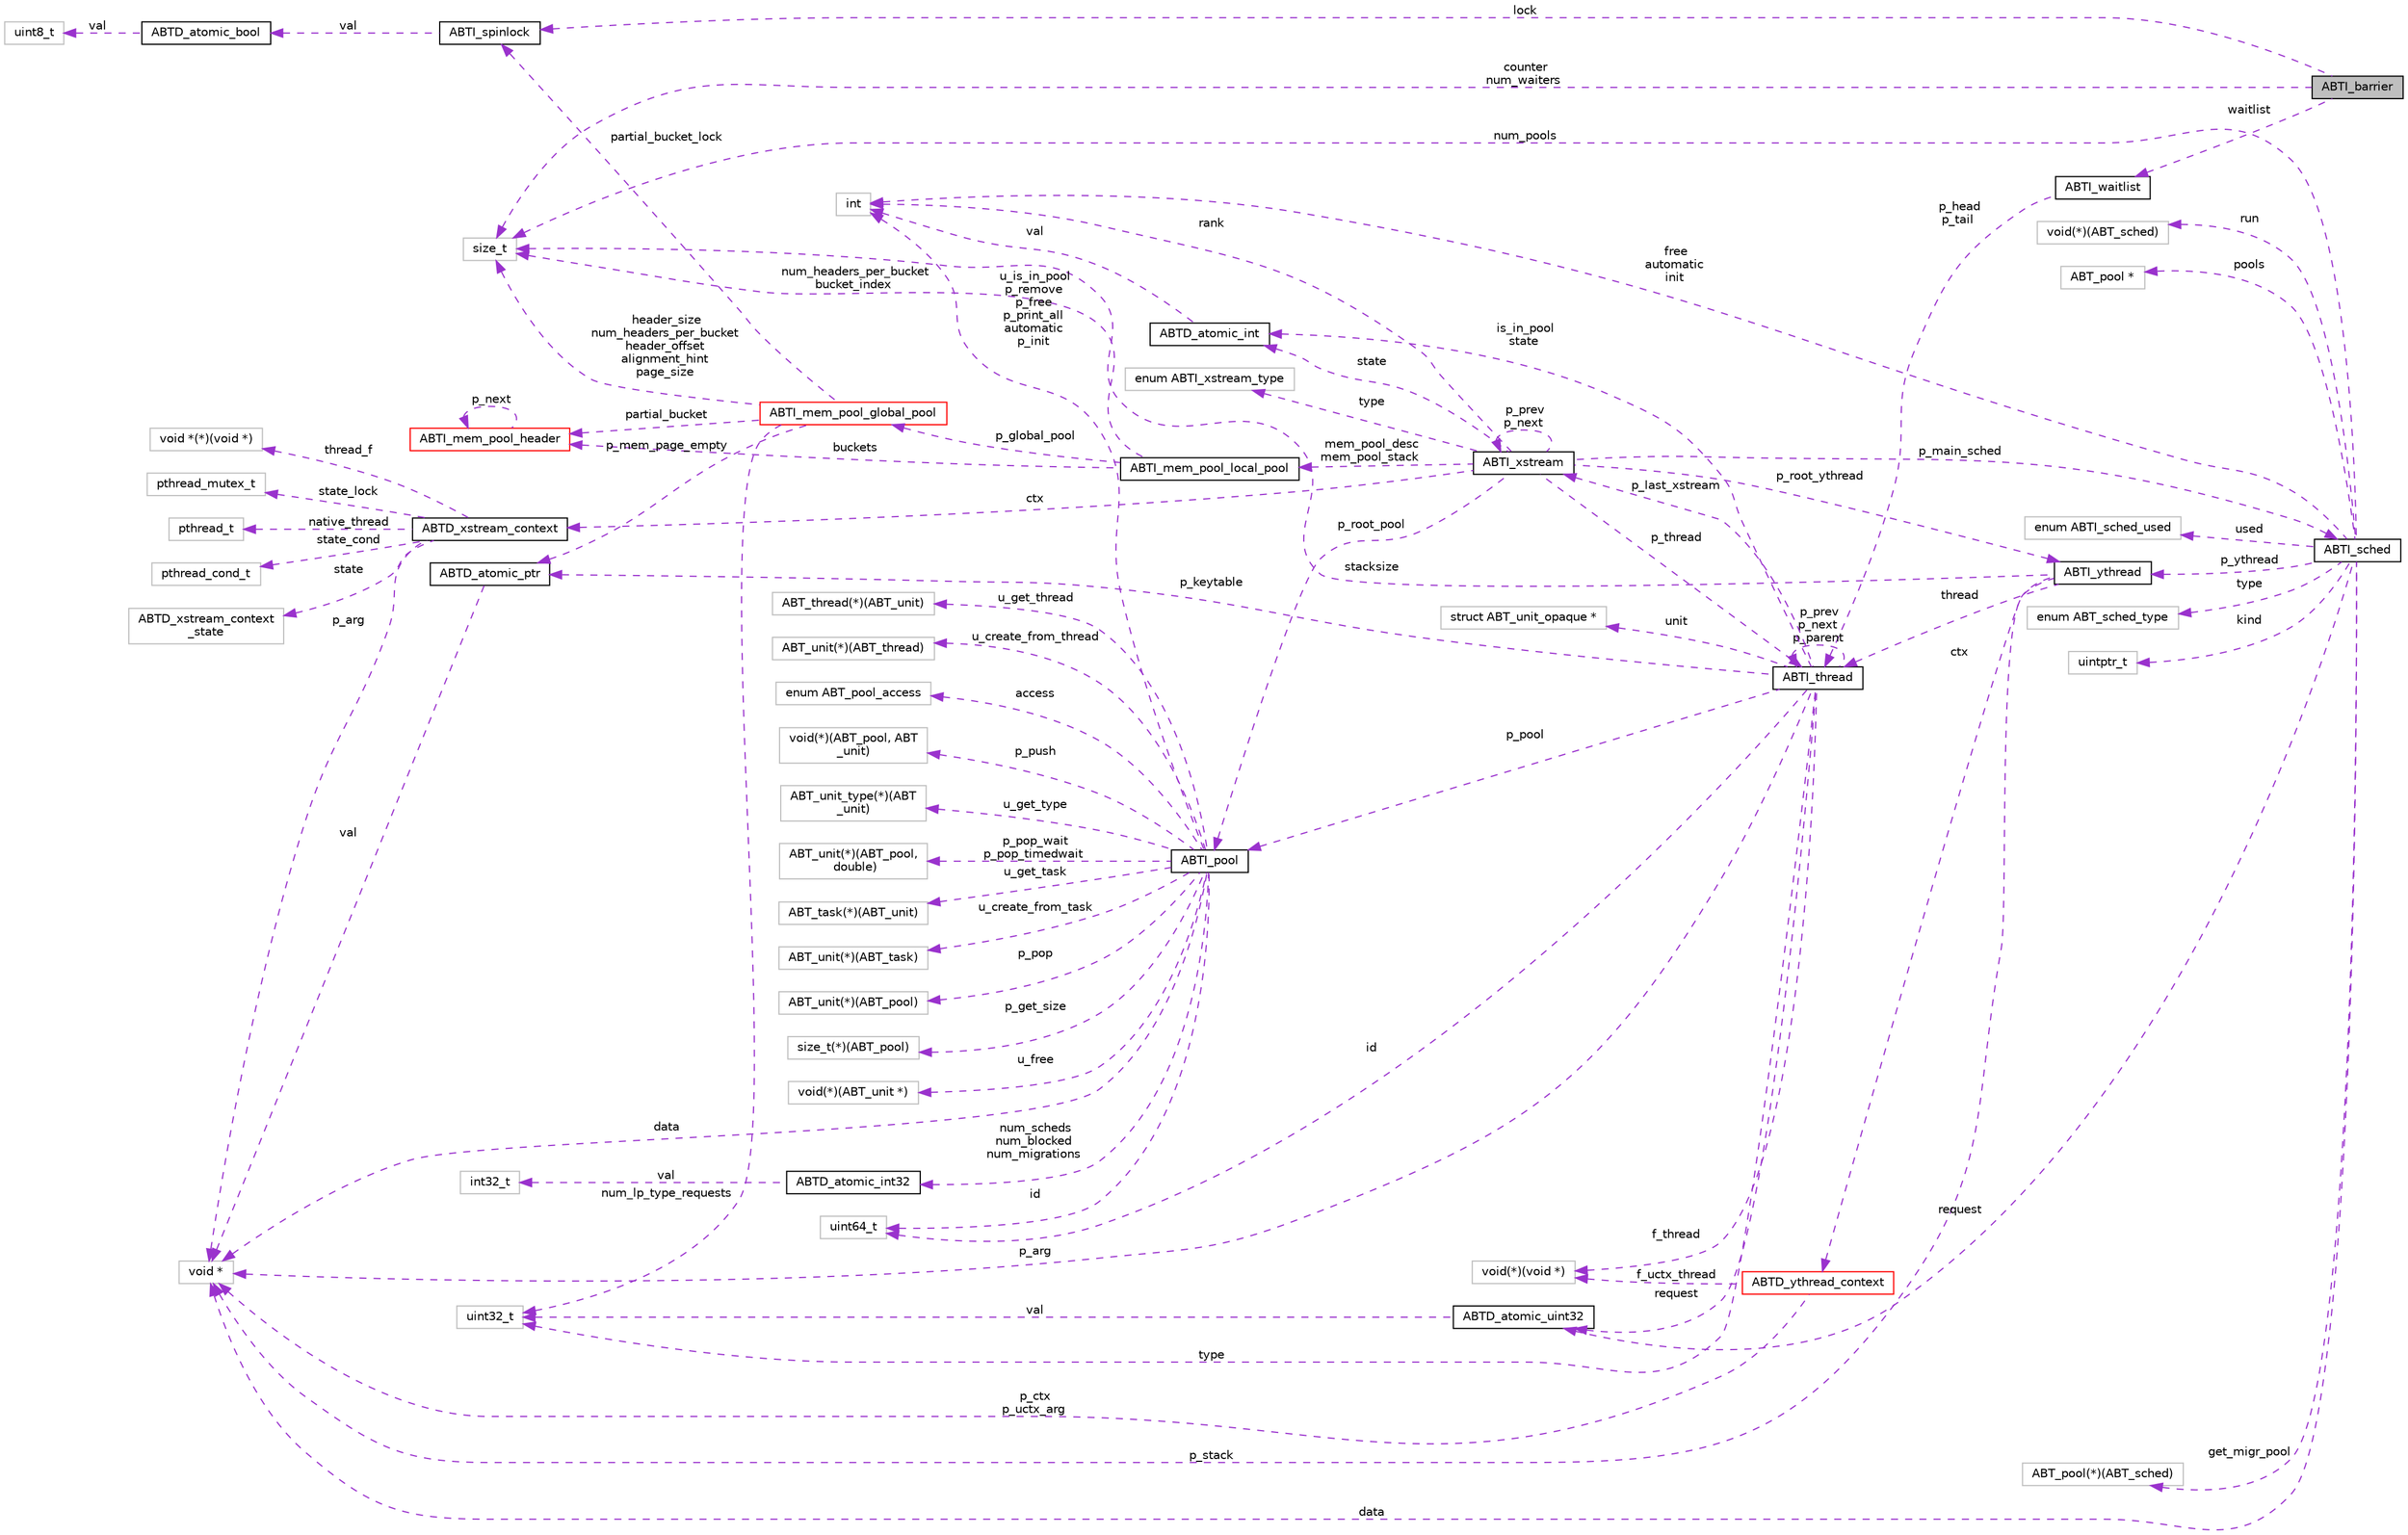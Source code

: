 digraph "ABTI_barrier"
{
  edge [fontname="Helvetica",fontsize="10",labelfontname="Helvetica",labelfontsize="10"];
  node [fontname="Helvetica",fontsize="10",shape=record];
  rankdir="LR";
  Node1 [label="ABTI_barrier",height=0.2,width=0.4,color="black", fillcolor="grey75", style="filled" fontcolor="black"];
  Node2 -> Node1 [dir="back",color="darkorchid3",fontsize="10",style="dashed",label=" lock" ,fontname="Helvetica"];
  Node2 [label="ABTI_spinlock",height=0.2,width=0.4,color="black", fillcolor="white", style="filled",URL="$dc/d81/structABTI__spinlock.html"];
  Node3 -> Node2 [dir="back",color="darkorchid3",fontsize="10",style="dashed",label=" val" ,fontname="Helvetica"];
  Node3 [label="ABTD_atomic_bool",height=0.2,width=0.4,color="black", fillcolor="white", style="filled",URL="$df/d2c/structABTD__atomic__bool.html"];
  Node4 -> Node3 [dir="back",color="darkorchid3",fontsize="10",style="dashed",label=" val" ,fontname="Helvetica"];
  Node4 [label="uint8_t",height=0.2,width=0.4,color="grey75", fillcolor="white", style="filled"];
  Node5 -> Node1 [dir="back",color="darkorchid3",fontsize="10",style="dashed",label=" counter\nnum_waiters" ,fontname="Helvetica"];
  Node5 [label="size_t",height=0.2,width=0.4,color="grey75", fillcolor="white", style="filled"];
  Node6 -> Node1 [dir="back",color="darkorchid3",fontsize="10",style="dashed",label=" waitlist" ,fontname="Helvetica"];
  Node6 [label="ABTI_waitlist",height=0.2,width=0.4,color="black", fillcolor="white", style="filled",URL="$dd/d00/structABTI__waitlist.html"];
  Node7 -> Node6 [dir="back",color="darkorchid3",fontsize="10",style="dashed",label=" p_head\np_tail" ,fontname="Helvetica"];
  Node7 [label="ABTI_thread",height=0.2,width=0.4,color="black", fillcolor="white", style="filled",URL="$d3/d55/structABTI__thread.html"];
  Node8 -> Node7 [dir="back",color="darkorchid3",fontsize="10",style="dashed",label=" f_thread" ,fontname="Helvetica"];
  Node8 [label="void(*)(void *)",height=0.2,width=0.4,color="grey75", fillcolor="white", style="filled"];
  Node9 -> Node7 [dir="back",color="darkorchid3",fontsize="10",style="dashed",label=" id" ,fontname="Helvetica"];
  Node9 [label="uint64_t",height=0.2,width=0.4,color="grey75", fillcolor="white", style="filled"];
  Node7 -> Node7 [dir="back",color="darkorchid3",fontsize="10",style="dashed",label=" p_prev\np_next\np_parent" ,fontname="Helvetica"];
  Node10 -> Node7 [dir="back",color="darkorchid3",fontsize="10",style="dashed",label=" p_pool" ,fontname="Helvetica"];
  Node10 [label="ABTI_pool",height=0.2,width=0.4,color="black", fillcolor="white", style="filled",URL="$df/d65/structABTI__pool.html"];
  Node11 -> Node10 [dir="back",color="darkorchid3",fontsize="10",style="dashed",label=" p_get_size" ,fontname="Helvetica"];
  Node11 [label="size_t(*)(ABT_pool)",height=0.2,width=0.4,color="grey75", fillcolor="white", style="filled"];
  Node12 -> Node10 [dir="back",color="darkorchid3",fontsize="10",style="dashed",label=" u_free" ,fontname="Helvetica"];
  Node12 [label="void(*)(ABT_unit *)",height=0.2,width=0.4,color="grey75", fillcolor="white", style="filled"];
  Node13 -> Node10 [dir="back",color="darkorchid3",fontsize="10",style="dashed",label=" u_get_thread" ,fontname="Helvetica"];
  Node13 [label="ABT_thread(*)(ABT_unit)",height=0.2,width=0.4,color="grey75", fillcolor="white", style="filled"];
  Node14 -> Node10 [dir="back",color="darkorchid3",fontsize="10",style="dashed",label=" u_create_from_thread" ,fontname="Helvetica"];
  Node14 [label="ABT_unit(*)(ABT_thread)",height=0.2,width=0.4,color="grey75", fillcolor="white", style="filled"];
  Node9 -> Node10 [dir="back",color="darkorchid3",fontsize="10",style="dashed",label=" id" ,fontname="Helvetica"];
  Node15 -> Node10 [dir="back",color="darkorchid3",fontsize="10",style="dashed",label=" access" ,fontname="Helvetica"];
  Node15 [label="enum ABT_pool_access",height=0.2,width=0.4,color="grey75", fillcolor="white", style="filled"];
  Node16 -> Node10 [dir="back",color="darkorchid3",fontsize="10",style="dashed",label=" p_push" ,fontname="Helvetica"];
  Node16 [label="void(*)(ABT_pool, ABT\l_unit)",height=0.2,width=0.4,color="grey75", fillcolor="white", style="filled"];
  Node17 -> Node10 [dir="back",color="darkorchid3",fontsize="10",style="dashed",label=" u_get_type" ,fontname="Helvetica"];
  Node17 [label="ABT_unit_type(*)(ABT\l_unit)",height=0.2,width=0.4,color="grey75", fillcolor="white", style="filled"];
  Node18 -> Node10 [dir="back",color="darkorchid3",fontsize="10",style="dashed",label=" p_pop_wait\np_pop_timedwait" ,fontname="Helvetica"];
  Node18 [label="ABT_unit(*)(ABT_pool,\l double)",height=0.2,width=0.4,color="grey75", fillcolor="white", style="filled"];
  Node19 -> Node10 [dir="back",color="darkorchid3",fontsize="10",style="dashed",label=" u_is_in_pool\np_remove\np_free\np_print_all\nautomatic\np_init" ,fontname="Helvetica"];
  Node19 [label="int",height=0.2,width=0.4,color="grey75", fillcolor="white", style="filled"];
  Node20 -> Node10 [dir="back",color="darkorchid3",fontsize="10",style="dashed",label=" num_scheds\nnum_blocked\nnum_migrations" ,fontname="Helvetica"];
  Node20 [label="ABTD_atomic_int32",height=0.2,width=0.4,color="black", fillcolor="white", style="filled",URL="$db/d9a/structABTD__atomic__int32.html"];
  Node21 -> Node20 [dir="back",color="darkorchid3",fontsize="10",style="dashed",label=" val" ,fontname="Helvetica"];
  Node21 [label="int32_t",height=0.2,width=0.4,color="grey75", fillcolor="white", style="filled"];
  Node22 -> Node10 [dir="back",color="darkorchid3",fontsize="10",style="dashed",label=" u_get_task" ,fontname="Helvetica"];
  Node22 [label="ABT_task(*)(ABT_unit)",height=0.2,width=0.4,color="grey75", fillcolor="white", style="filled"];
  Node23 -> Node10 [dir="back",color="darkorchid3",fontsize="10",style="dashed",label=" u_create_from_task" ,fontname="Helvetica"];
  Node23 [label="ABT_unit(*)(ABT_task)",height=0.2,width=0.4,color="grey75", fillcolor="white", style="filled"];
  Node24 -> Node10 [dir="back",color="darkorchid3",fontsize="10",style="dashed",label=" p_pop" ,fontname="Helvetica"];
  Node24 [label="ABT_unit(*)(ABT_pool)",height=0.2,width=0.4,color="grey75", fillcolor="white", style="filled"];
  Node25 -> Node10 [dir="back",color="darkorchid3",fontsize="10",style="dashed",label=" data" ,fontname="Helvetica"];
  Node25 [label="void *",height=0.2,width=0.4,color="grey75", fillcolor="white", style="filled"];
  Node26 -> Node7 [dir="back",color="darkorchid3",fontsize="10",style="dashed",label=" p_last_xstream" ,fontname="Helvetica"];
  Node26 [label="ABTI_xstream",height=0.2,width=0.4,color="black", fillcolor="white", style="filled",URL="$dc/d3f/structABTI__xstream.html"];
  Node27 -> Node26 [dir="back",color="darkorchid3",fontsize="10",style="dashed",label=" ctx" ,fontname="Helvetica"];
  Node27 [label="ABTD_xstream_context",height=0.2,width=0.4,color="black", fillcolor="white", style="filled",URL="$df/dec/structABTD__xstream__context.html"];
  Node28 -> Node27 [dir="back",color="darkorchid3",fontsize="10",style="dashed",label=" state" ,fontname="Helvetica"];
  Node28 [label="ABTD_xstream_context\l_state",height=0.2,width=0.4,color="grey75", fillcolor="white", style="filled"];
  Node29 -> Node27 [dir="back",color="darkorchid3",fontsize="10",style="dashed",label=" thread_f" ,fontname="Helvetica"];
  Node29 [label="void *(*)(void *)",height=0.2,width=0.4,color="grey75", fillcolor="white", style="filled"];
  Node30 -> Node27 [dir="back",color="darkorchid3",fontsize="10",style="dashed",label=" state_lock" ,fontname="Helvetica"];
  Node30 [label="pthread_mutex_t",height=0.2,width=0.4,color="grey75", fillcolor="white", style="filled"];
  Node31 -> Node27 [dir="back",color="darkorchid3",fontsize="10",style="dashed",label=" native_thread" ,fontname="Helvetica"];
  Node31 [label="pthread_t",height=0.2,width=0.4,color="grey75", fillcolor="white", style="filled"];
  Node32 -> Node27 [dir="back",color="darkorchid3",fontsize="10",style="dashed",label=" state_cond" ,fontname="Helvetica"];
  Node32 [label="pthread_cond_t",height=0.2,width=0.4,color="grey75", fillcolor="white", style="filled"];
  Node25 -> Node27 [dir="back",color="darkorchid3",fontsize="10",style="dashed",label=" p_arg" ,fontname="Helvetica"];
  Node7 -> Node26 [dir="back",color="darkorchid3",fontsize="10",style="dashed",label=" p_thread" ,fontname="Helvetica"];
  Node33 -> Node26 [dir="back",color="darkorchid3",fontsize="10",style="dashed",label=" p_main_sched" ,fontname="Helvetica"];
  Node33 [label="ABTI_sched",height=0.2,width=0.4,color="black", fillcolor="white", style="filled",URL="$d0/dd5/structABTI__sched.html"];
  Node34 -> Node33 [dir="back",color="darkorchid3",fontsize="10",style="dashed",label=" get_migr_pool" ,fontname="Helvetica"];
  Node34 [label="ABT_pool(*)(ABT_sched)",height=0.2,width=0.4,color="grey75", fillcolor="white", style="filled"];
  Node35 -> Node33 [dir="back",color="darkorchid3",fontsize="10",style="dashed",label=" p_ythread" ,fontname="Helvetica"];
  Node35 [label="ABTI_ythread",height=0.2,width=0.4,color="black", fillcolor="white", style="filled",URL="$d5/d5f/structABTI__ythread.html"];
  Node7 -> Node35 [dir="back",color="darkorchid3",fontsize="10",style="dashed",label=" thread" ,fontname="Helvetica"];
  Node5 -> Node35 [dir="back",color="darkorchid3",fontsize="10",style="dashed",label=" stacksize" ,fontname="Helvetica"];
  Node36 -> Node35 [dir="back",color="darkorchid3",fontsize="10",style="dashed",label=" ctx" ,fontname="Helvetica"];
  Node36 [label="ABTD_ythread_context",height=0.2,width=0.4,color="red", fillcolor="white", style="filled",URL="$d8/df3/structABTD__ythread__context.html"];
  Node8 -> Node36 [dir="back",color="darkorchid3",fontsize="10",style="dashed",label=" f_uctx_thread" ,fontname="Helvetica"];
  Node25 -> Node36 [dir="back",color="darkorchid3",fontsize="10",style="dashed",label=" p_ctx\np_uctx_arg" ,fontname="Helvetica"];
  Node25 -> Node35 [dir="back",color="darkorchid3",fontsize="10",style="dashed",label=" p_stack" ,fontname="Helvetica"];
  Node5 -> Node33 [dir="back",color="darkorchid3",fontsize="10",style="dashed",label=" num_pools" ,fontname="Helvetica"];
  Node19 -> Node33 [dir="back",color="darkorchid3",fontsize="10",style="dashed",label=" free\nautomatic\ninit" ,fontname="Helvetica"];
  Node37 -> Node33 [dir="back",color="darkorchid3",fontsize="10",style="dashed",label=" run" ,fontname="Helvetica"];
  Node37 [label="void(*)(ABT_sched)",height=0.2,width=0.4,color="grey75", fillcolor="white", style="filled"];
  Node38 -> Node33 [dir="back",color="darkorchid3",fontsize="10",style="dashed",label=" pools" ,fontname="Helvetica"];
  Node38 [label="ABT_pool *",height=0.2,width=0.4,color="grey75", fillcolor="white", style="filled"];
  Node39 -> Node33 [dir="back",color="darkorchid3",fontsize="10",style="dashed",label=" request" ,fontname="Helvetica"];
  Node39 [label="ABTD_atomic_uint32",height=0.2,width=0.4,color="black", fillcolor="white", style="filled",URL="$db/df7/structABTD__atomic__uint32.html"];
  Node40 -> Node39 [dir="back",color="darkorchid3",fontsize="10",style="dashed",label=" val" ,fontname="Helvetica"];
  Node40 [label="uint32_t",height=0.2,width=0.4,color="grey75", fillcolor="white", style="filled"];
  Node41 -> Node33 [dir="back",color="darkorchid3",fontsize="10",style="dashed",label=" used" ,fontname="Helvetica"];
  Node41 [label="enum ABTI_sched_used",height=0.2,width=0.4,color="grey75", fillcolor="white", style="filled"];
  Node25 -> Node33 [dir="back",color="darkorchid3",fontsize="10",style="dashed",label=" data" ,fontname="Helvetica"];
  Node42 -> Node33 [dir="back",color="darkorchid3",fontsize="10",style="dashed",label=" type" ,fontname="Helvetica"];
  Node42 [label="enum ABT_sched_type",height=0.2,width=0.4,color="grey75", fillcolor="white", style="filled"];
  Node43 -> Node33 [dir="back",color="darkorchid3",fontsize="10",style="dashed",label=" kind" ,fontname="Helvetica"];
  Node43 [label="uintptr_t",height=0.2,width=0.4,color="grey75", fillcolor="white", style="filled"];
  Node35 -> Node26 [dir="back",color="darkorchid3",fontsize="10",style="dashed",label=" p_root_ythread" ,fontname="Helvetica"];
  Node10 -> Node26 [dir="back",color="darkorchid3",fontsize="10",style="dashed",label=" p_root_pool" ,fontname="Helvetica"];
  Node44 -> Node26 [dir="back",color="darkorchid3",fontsize="10",style="dashed",label=" type" ,fontname="Helvetica"];
  Node44 [label="enum ABTI_xstream_type",height=0.2,width=0.4,color="grey75", fillcolor="white", style="filled"];
  Node26 -> Node26 [dir="back",color="darkorchid3",fontsize="10",style="dashed",label=" p_prev\np_next" ,fontname="Helvetica"];
  Node45 -> Node26 [dir="back",color="darkorchid3",fontsize="10",style="dashed",label=" state" ,fontname="Helvetica"];
  Node45 [label="ABTD_atomic_int",height=0.2,width=0.4,color="black", fillcolor="white", style="filled",URL="$d5/df5/structABTD__atomic__int.html"];
  Node19 -> Node45 [dir="back",color="darkorchid3",fontsize="10",style="dashed",label=" val" ,fontname="Helvetica"];
  Node19 -> Node26 [dir="back",color="darkorchid3",fontsize="10",style="dashed",label=" rank" ,fontname="Helvetica"];
  Node46 -> Node26 [dir="back",color="darkorchid3",fontsize="10",style="dashed",label=" mem_pool_desc\nmem_pool_stack" ,fontname="Helvetica"];
  Node46 [label="ABTI_mem_pool_local_pool",height=0.2,width=0.4,color="black", fillcolor="white", style="filled",URL="$d6/d69/structABTI__mem__pool__local__pool.html"];
  Node5 -> Node46 [dir="back",color="darkorchid3",fontsize="10",style="dashed",label=" num_headers_per_bucket\nbucket_index" ,fontname="Helvetica"];
  Node47 -> Node46 [dir="back",color="darkorchid3",fontsize="10",style="dashed",label=" buckets" ,fontname="Helvetica"];
  Node47 [label="ABTI_mem_pool_header",height=0.2,width=0.4,color="red", fillcolor="white", style="filled",URL="$de/d24/structABTI__mem__pool__header.html"];
  Node47 -> Node47 [dir="back",color="darkorchid3",fontsize="10",style="dashed",label=" p_next" ,fontname="Helvetica"];
  Node48 -> Node46 [dir="back",color="darkorchid3",fontsize="10",style="dashed",label=" p_global_pool" ,fontname="Helvetica"];
  Node48 [label="ABTI_mem_pool_global_pool",height=0.2,width=0.4,color="red", fillcolor="white", style="filled",URL="$d7/de4/structABTI__mem__pool__global__pool.html"];
  Node2 -> Node48 [dir="back",color="darkorchid3",fontsize="10",style="dashed",label=" partial_bucket_lock" ,fontname="Helvetica"];
  Node5 -> Node48 [dir="back",color="darkorchid3",fontsize="10",style="dashed",label=" header_size\nnum_headers_per_bucket\nheader_offset\nalignment_hint\npage_size" ,fontname="Helvetica"];
  Node40 -> Node48 [dir="back",color="darkorchid3",fontsize="10",style="dashed",label=" num_lp_type_requests" ,fontname="Helvetica"];
  Node47 -> Node48 [dir="back",color="darkorchid3",fontsize="10",style="dashed",label=" partial_bucket" ,fontname="Helvetica"];
  Node49 -> Node48 [dir="back",color="darkorchid3",fontsize="10",style="dashed",label=" p_mem_page_empty" ,fontname="Helvetica"];
  Node49 [label="ABTD_atomic_ptr",height=0.2,width=0.4,color="black", fillcolor="white", style="filled",URL="$df/d5b/structABTD__atomic__ptr.html"];
  Node25 -> Node49 [dir="back",color="darkorchid3",fontsize="10",style="dashed",label=" val" ,fontname="Helvetica"];
  Node40 -> Node7 [dir="back",color="darkorchid3",fontsize="10",style="dashed",label=" type" ,fontname="Helvetica"];
  Node45 -> Node7 [dir="back",color="darkorchid3",fontsize="10",style="dashed",label=" is_in_pool\nstate" ,fontname="Helvetica"];
  Node49 -> Node7 [dir="back",color="darkorchid3",fontsize="10",style="dashed",label=" p_keytable" ,fontname="Helvetica"];
  Node39 -> Node7 [dir="back",color="darkorchid3",fontsize="10",style="dashed",label=" request" ,fontname="Helvetica"];
  Node25 -> Node7 [dir="back",color="darkorchid3",fontsize="10",style="dashed",label=" p_arg" ,fontname="Helvetica"];
  Node50 -> Node7 [dir="back",color="darkorchid3",fontsize="10",style="dashed",label=" unit" ,fontname="Helvetica"];
  Node50 [label="struct ABT_unit_opaque *",height=0.2,width=0.4,color="grey75", fillcolor="white", style="filled"];
}
